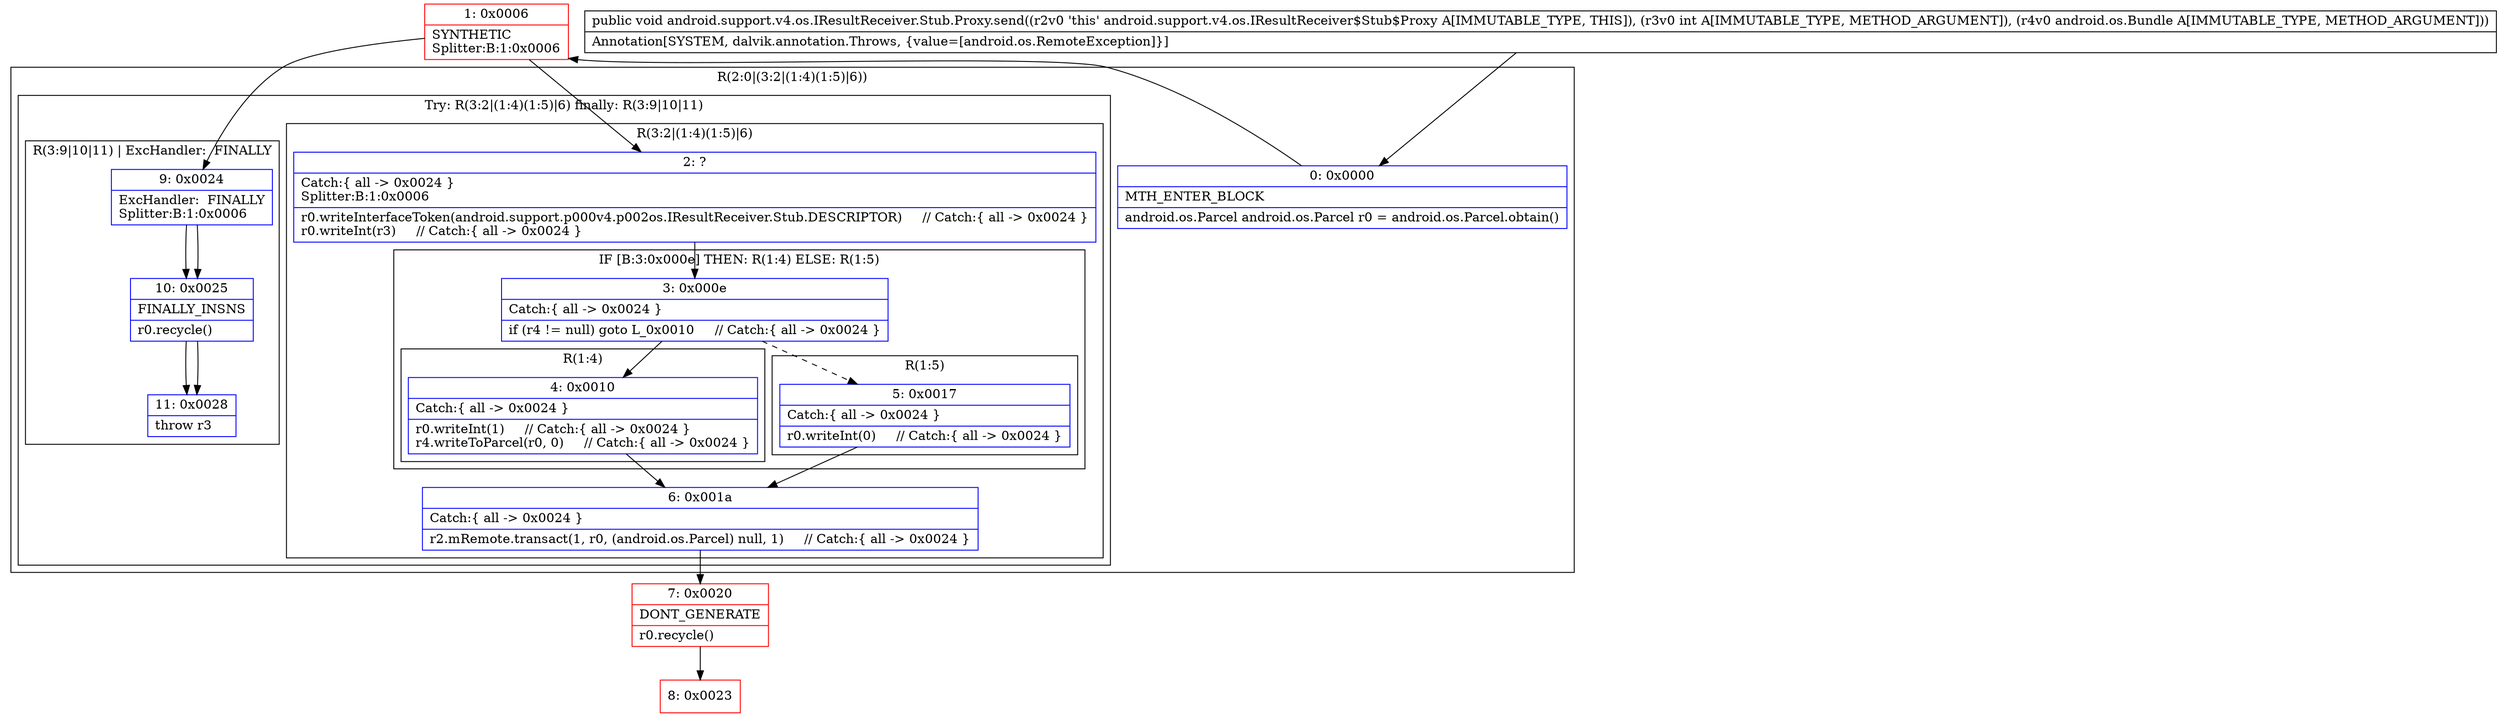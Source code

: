 digraph "CFG forandroid.support.v4.os.IResultReceiver.Stub.Proxy.send(ILandroid\/os\/Bundle;)V" {
subgraph cluster_Region_2034472408 {
label = "R(2:0|(3:2|(1:4)(1:5)|6))";
node [shape=record,color=blue];
Node_0 [shape=record,label="{0\:\ 0x0000|MTH_ENTER_BLOCK\l|android.os.Parcel android.os.Parcel r0 = android.os.Parcel.obtain()\l}"];
subgraph cluster_TryCatchRegion_210055568 {
label = "Try: R(3:2|(1:4)(1:5)|6) finally: R(3:9|10|11)";
node [shape=record,color=blue];
subgraph cluster_Region_1719591570 {
label = "R(3:2|(1:4)(1:5)|6)";
node [shape=record,color=blue];
Node_2 [shape=record,label="{2\:\ ?|Catch:\{ all \-\> 0x0024 \}\lSplitter:B:1:0x0006\l|r0.writeInterfaceToken(android.support.p000v4.p002os.IResultReceiver.Stub.DESCRIPTOR)     \/\/ Catch:\{ all \-\> 0x0024 \}\lr0.writeInt(r3)     \/\/ Catch:\{ all \-\> 0x0024 \}\l}"];
subgraph cluster_IfRegion_575749529 {
label = "IF [B:3:0x000e] THEN: R(1:4) ELSE: R(1:5)";
node [shape=record,color=blue];
Node_3 [shape=record,label="{3\:\ 0x000e|Catch:\{ all \-\> 0x0024 \}\l|if (r4 != null) goto L_0x0010     \/\/ Catch:\{ all \-\> 0x0024 \}\l}"];
subgraph cluster_Region_961136696 {
label = "R(1:4)";
node [shape=record,color=blue];
Node_4 [shape=record,label="{4\:\ 0x0010|Catch:\{ all \-\> 0x0024 \}\l|r0.writeInt(1)     \/\/ Catch:\{ all \-\> 0x0024 \}\lr4.writeToParcel(r0, 0)     \/\/ Catch:\{ all \-\> 0x0024 \}\l}"];
}
subgraph cluster_Region_1092321435 {
label = "R(1:5)";
node [shape=record,color=blue];
Node_5 [shape=record,label="{5\:\ 0x0017|Catch:\{ all \-\> 0x0024 \}\l|r0.writeInt(0)     \/\/ Catch:\{ all \-\> 0x0024 \}\l}"];
}
}
Node_6 [shape=record,label="{6\:\ 0x001a|Catch:\{ all \-\> 0x0024 \}\l|r2.mRemote.transact(1, r0, (android.os.Parcel) null, 1)     \/\/ Catch:\{ all \-\> 0x0024 \}\l}"];
}
subgraph cluster_Region_613621813 {
label = "R(3:9|10|11) | ExcHandler:  FINALLY\l";
node [shape=record,color=blue];
Node_9 [shape=record,label="{9\:\ 0x0024|ExcHandler:  FINALLY\lSplitter:B:1:0x0006\l}"];
Node_10 [shape=record,label="{10\:\ 0x0025|FINALLY_INSNS\l|r0.recycle()\l}"];
Node_11 [shape=record,label="{11\:\ 0x0028|throw r3\l}"];
}
}
}
subgraph cluster_Region_613621813 {
label = "R(3:9|10|11) | ExcHandler:  FINALLY\l";
node [shape=record,color=blue];
Node_9 [shape=record,label="{9\:\ 0x0024|ExcHandler:  FINALLY\lSplitter:B:1:0x0006\l}"];
Node_10 [shape=record,label="{10\:\ 0x0025|FINALLY_INSNS\l|r0.recycle()\l}"];
Node_11 [shape=record,label="{11\:\ 0x0028|throw r3\l}"];
}
Node_1 [shape=record,color=red,label="{1\:\ 0x0006|SYNTHETIC\lSplitter:B:1:0x0006\l}"];
Node_7 [shape=record,color=red,label="{7\:\ 0x0020|DONT_GENERATE\l|r0.recycle()\l}"];
Node_8 [shape=record,color=red,label="{8\:\ 0x0023}"];
MethodNode[shape=record,label="{public void android.support.v4.os.IResultReceiver.Stub.Proxy.send((r2v0 'this' android.support.v4.os.IResultReceiver$Stub$Proxy A[IMMUTABLE_TYPE, THIS]), (r3v0 int A[IMMUTABLE_TYPE, METHOD_ARGUMENT]), (r4v0 android.os.Bundle A[IMMUTABLE_TYPE, METHOD_ARGUMENT]))  | Annotation[SYSTEM, dalvik.annotation.Throws, \{value=[android.os.RemoteException]\}]\l}"];
MethodNode -> Node_0;
Node_0 -> Node_1;
Node_2 -> Node_3;
Node_3 -> Node_4;
Node_3 -> Node_5[style=dashed];
Node_4 -> Node_6;
Node_5 -> Node_6;
Node_6 -> Node_7;
Node_9 -> Node_10;
Node_10 -> Node_11;
Node_9 -> Node_10;
Node_10 -> Node_11;
Node_1 -> Node_2;
Node_1 -> Node_9;
Node_7 -> Node_8;
}


